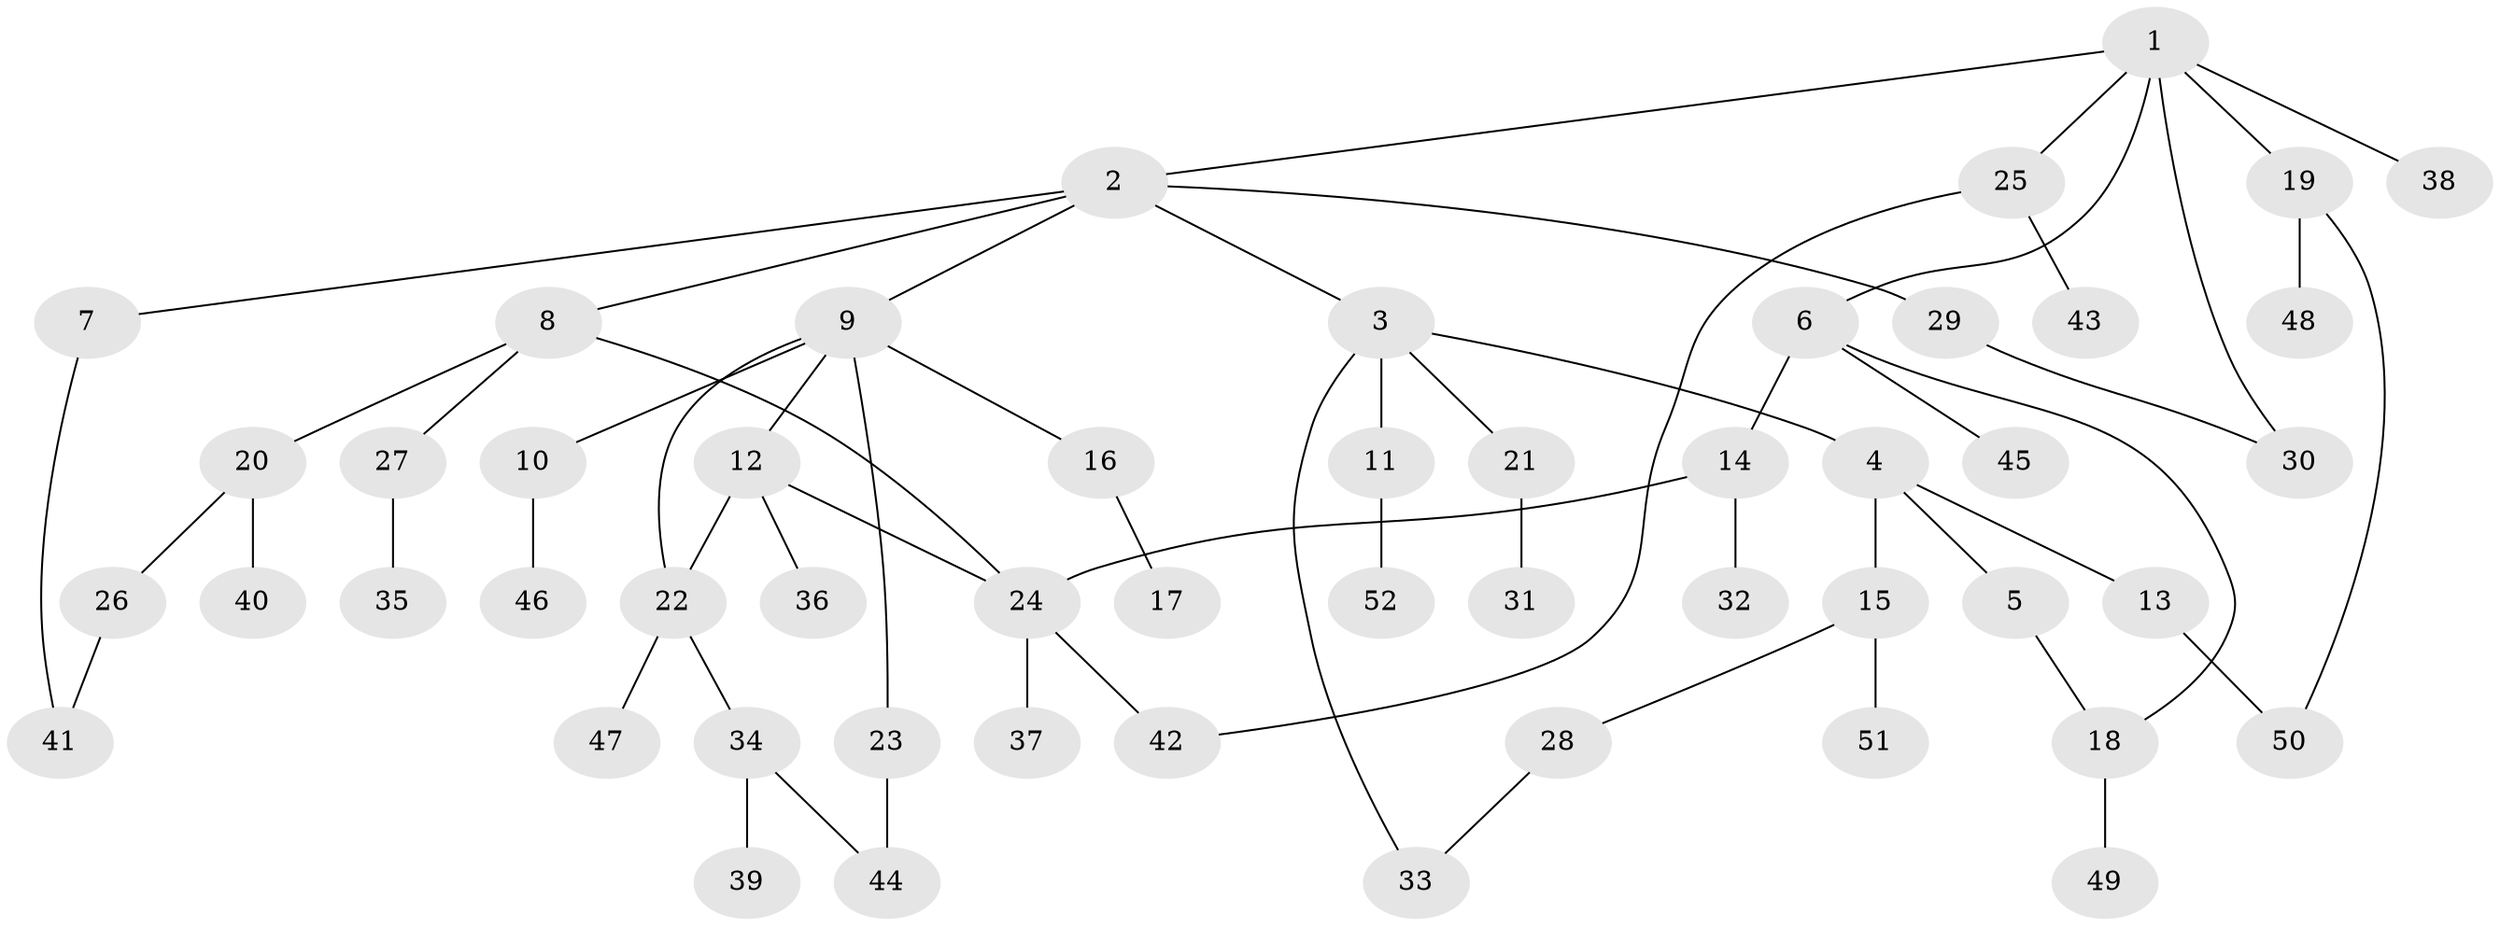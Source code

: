 // coarse degree distribution, {6: 0.11538461538461539, 4: 0.19230769230769232, 2: 0.38461538461538464, 1: 0.3076923076923077}
// Generated by graph-tools (version 1.1) at 2025/17/03/04/25 18:17:14]
// undirected, 52 vertices, 61 edges
graph export_dot {
graph [start="1"]
  node [color=gray90,style=filled];
  1;
  2;
  3;
  4;
  5;
  6;
  7;
  8;
  9;
  10;
  11;
  12;
  13;
  14;
  15;
  16;
  17;
  18;
  19;
  20;
  21;
  22;
  23;
  24;
  25;
  26;
  27;
  28;
  29;
  30;
  31;
  32;
  33;
  34;
  35;
  36;
  37;
  38;
  39;
  40;
  41;
  42;
  43;
  44;
  45;
  46;
  47;
  48;
  49;
  50;
  51;
  52;
  1 -- 2;
  1 -- 6;
  1 -- 19;
  1 -- 25;
  1 -- 30;
  1 -- 38;
  2 -- 3;
  2 -- 7;
  2 -- 8;
  2 -- 9;
  2 -- 29;
  3 -- 4;
  3 -- 11;
  3 -- 21;
  3 -- 33;
  4 -- 5;
  4 -- 13;
  4 -- 15;
  5 -- 18;
  6 -- 14;
  6 -- 18;
  6 -- 45;
  7 -- 41;
  8 -- 20;
  8 -- 27;
  8 -- 24;
  9 -- 10;
  9 -- 12;
  9 -- 16;
  9 -- 23;
  9 -- 22;
  10 -- 46;
  11 -- 52;
  12 -- 22;
  12 -- 36;
  12 -- 24;
  13 -- 50;
  14 -- 24;
  14 -- 32;
  15 -- 28;
  15 -- 51;
  16 -- 17;
  18 -- 49;
  19 -- 48;
  19 -- 50;
  20 -- 26;
  20 -- 40;
  21 -- 31;
  22 -- 34;
  22 -- 47;
  23 -- 44;
  24 -- 37;
  24 -- 42;
  25 -- 42;
  25 -- 43;
  26 -- 41;
  27 -- 35;
  28 -- 33;
  29 -- 30;
  34 -- 39;
  34 -- 44;
}
